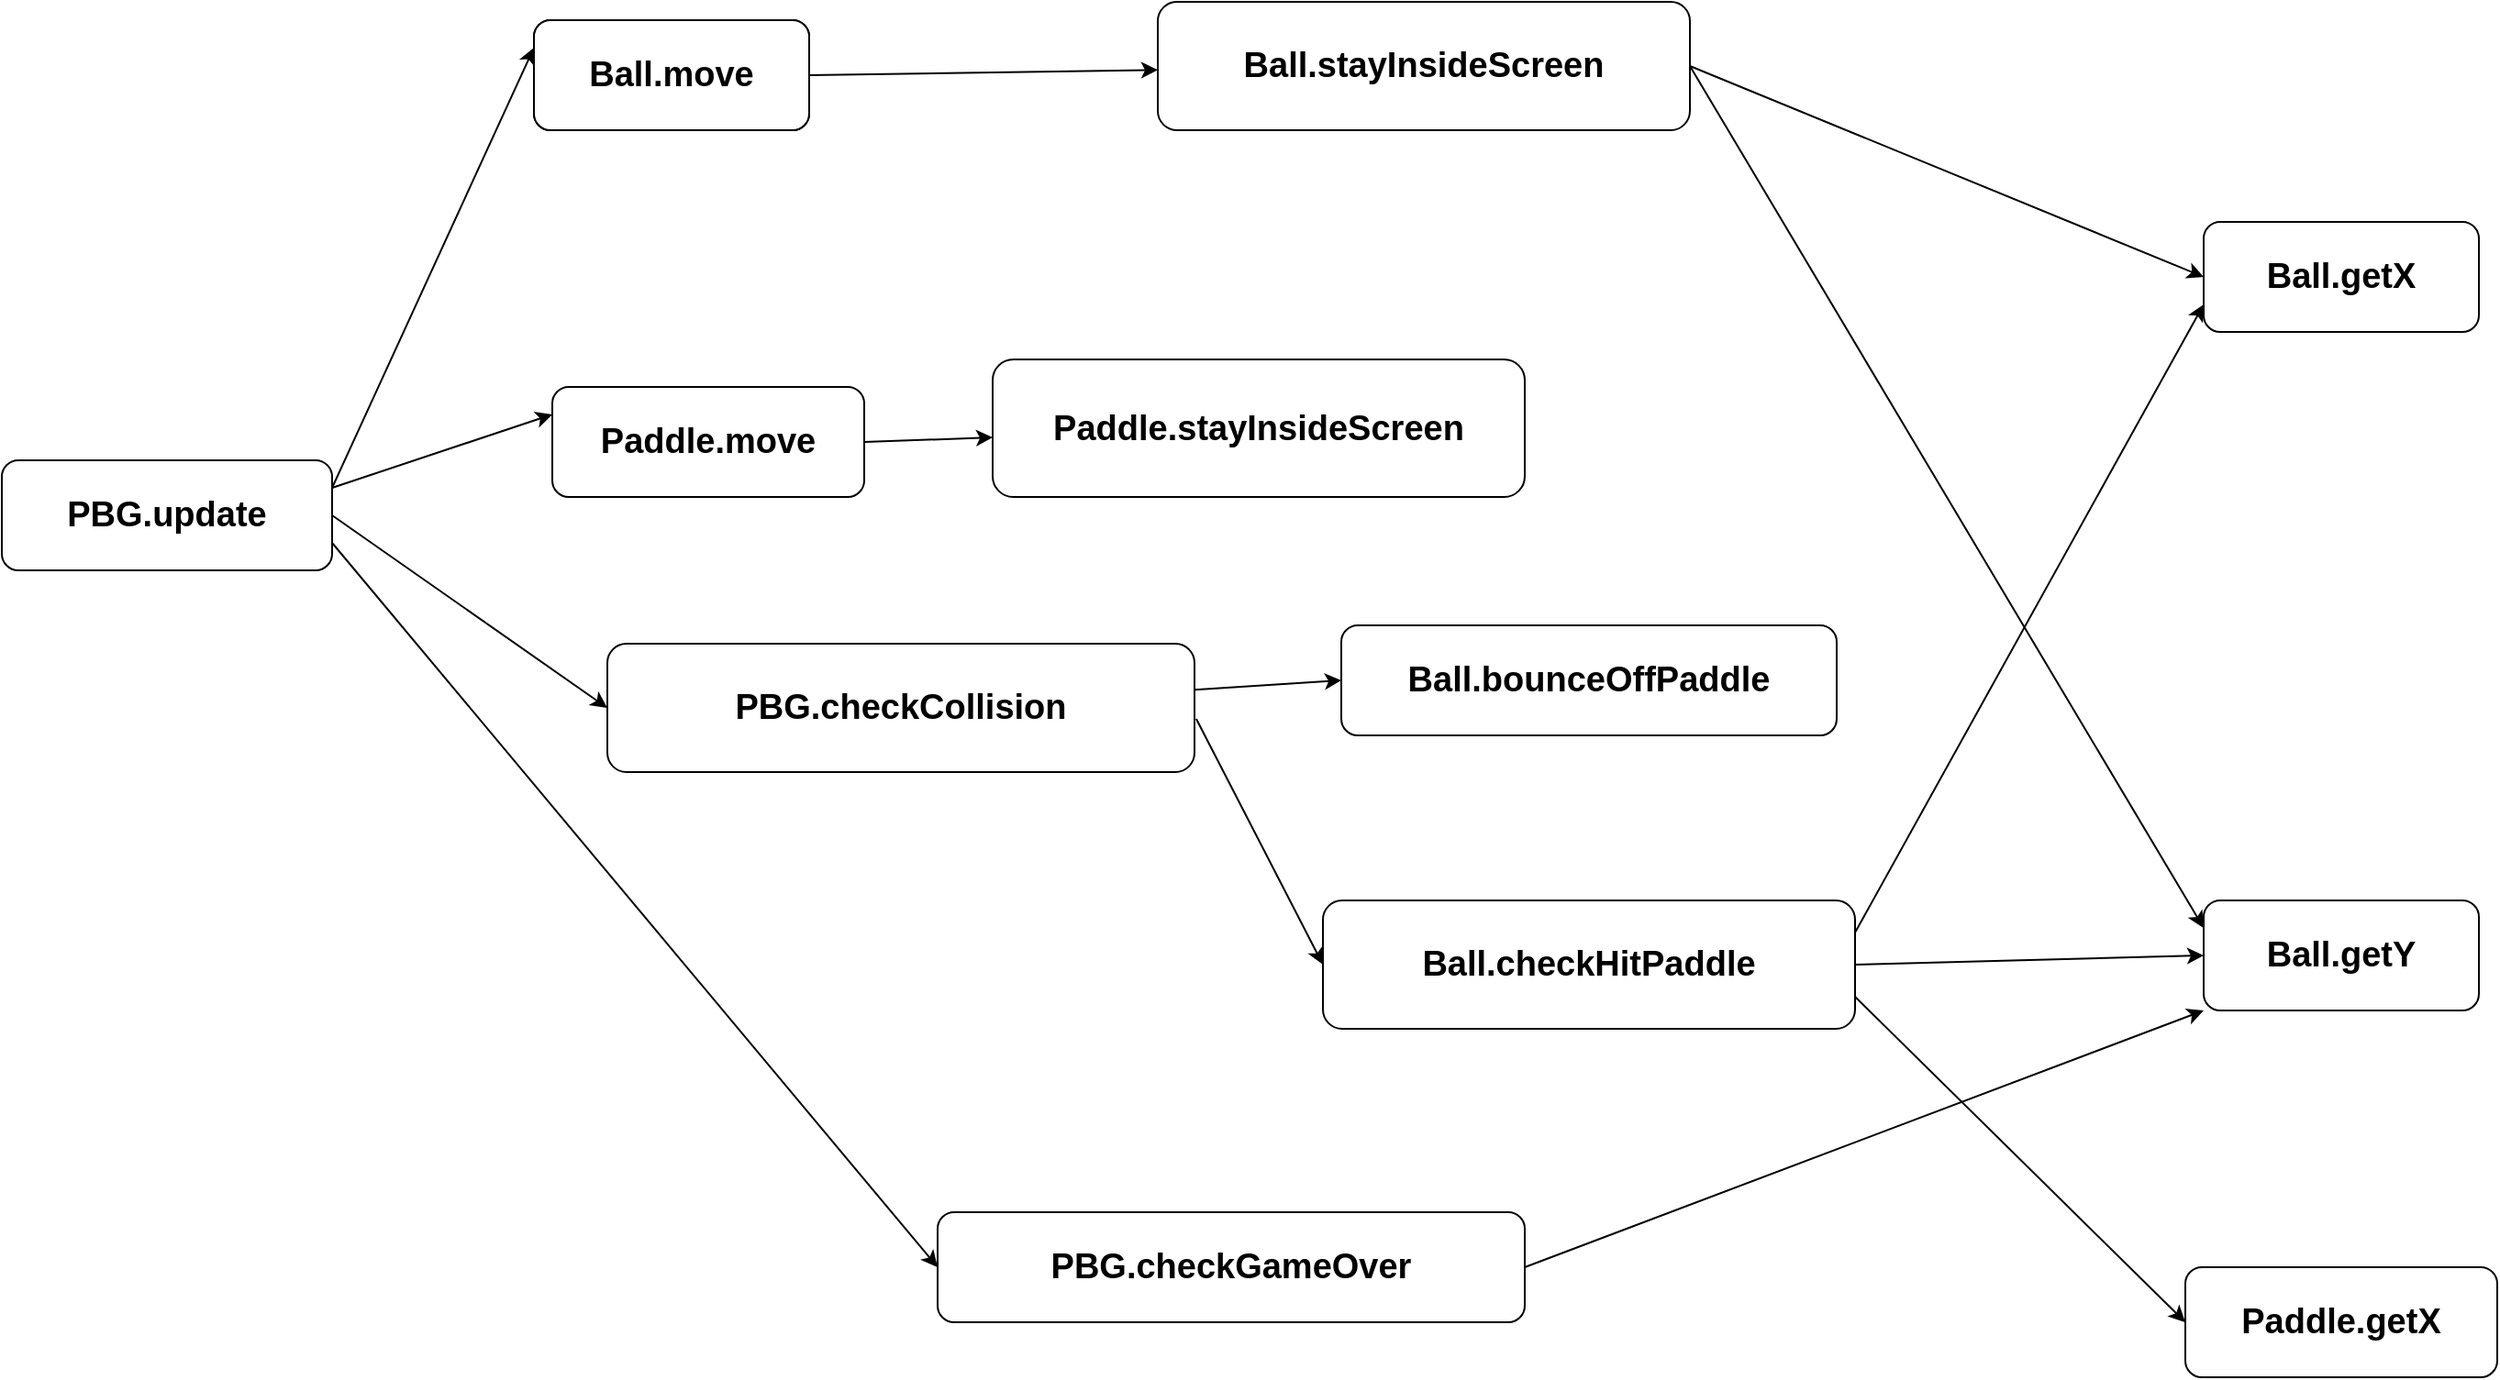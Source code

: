<mxfile version="21.7.5" type="github">
  <diagram name="Page-1" id="aBUQQrTjA3KN-3YnoUeh">
    <mxGraphModel dx="829" dy="1014" grid="1" gridSize="10" guides="1" tooltips="1" connect="1" arrows="1" fold="1" page="1" pageScale="1" pageWidth="4681" pageHeight="3300" math="0" shadow="0">
      <root>
        <mxCell id="0" />
        <mxCell id="1" parent="0" />
        <mxCell id="otyGOs-9u9ngAnOYmoYT-23" style="edgeStyle=none;shape=connector;rounded=0;orthogonalLoop=1;jettySize=auto;html=1;exitX=1;exitY=0.25;exitDx=0;exitDy=0;entryX=0;entryY=0.25;entryDx=0;entryDy=0;labelBackgroundColor=default;strokeColor=default;fontFamily=Helvetica;fontSize=11;fontColor=default;endArrow=classic;" parent="1" source="otyGOs-9u9ngAnOYmoYT-1" target="otyGOs-9u9ngAnOYmoYT-4" edge="1">
          <mxGeometry relative="1" as="geometry" />
        </mxCell>
        <mxCell id="otyGOs-9u9ngAnOYmoYT-24" style="edgeStyle=none;shape=connector;rounded=0;orthogonalLoop=1;jettySize=auto;html=1;exitX=1;exitY=0.25;exitDx=0;exitDy=0;entryX=0;entryY=0.25;entryDx=0;entryDy=0;labelBackgroundColor=default;strokeColor=default;fontFamily=Helvetica;fontSize=11;fontColor=default;endArrow=classic;" parent="1" source="otyGOs-9u9ngAnOYmoYT-1" target="otyGOs-9u9ngAnOYmoYT-8" edge="1">
          <mxGeometry relative="1" as="geometry" />
        </mxCell>
        <mxCell id="otyGOs-9u9ngAnOYmoYT-25" style="edgeStyle=none;shape=connector;rounded=0;orthogonalLoop=1;jettySize=auto;html=1;exitX=1;exitY=0.5;exitDx=0;exitDy=0;entryX=0;entryY=0.5;entryDx=0;entryDy=0;labelBackgroundColor=default;strokeColor=default;fontFamily=Helvetica;fontSize=11;fontColor=default;endArrow=classic;" parent="1" source="otyGOs-9u9ngAnOYmoYT-1" target="otyGOs-9u9ngAnOYmoYT-10" edge="1">
          <mxGeometry relative="1" as="geometry" />
        </mxCell>
        <mxCell id="otyGOs-9u9ngAnOYmoYT-31" style="edgeStyle=none;shape=connector;rounded=0;orthogonalLoop=1;jettySize=auto;html=1;exitX=1;exitY=0.75;exitDx=0;exitDy=0;labelBackgroundColor=default;strokeColor=default;fontFamily=Helvetica;fontSize=11;fontColor=default;endArrow=classic;entryX=0;entryY=0.5;entryDx=0;entryDy=0;" parent="1" source="otyGOs-9u9ngAnOYmoYT-1" target="otyGOs-9u9ngAnOYmoYT-30" edge="1">
          <mxGeometry relative="1" as="geometry">
            <mxPoint x="360" y="890" as="targetPoint" />
          </mxGeometry>
        </mxCell>
        <mxCell id="otyGOs-9u9ngAnOYmoYT-1" value="&lt;font size=&quot;1&quot; style=&quot;&quot;&gt;&lt;b style=&quot;font-size: 19px;&quot;&gt;PBG.update&lt;/b&gt;&lt;/font&gt;" style="rounded=1;whiteSpace=wrap;html=1;" parent="1" vertex="1">
          <mxGeometry x="40" y="330" width="180" height="60" as="geometry" />
        </mxCell>
        <mxCell id="otyGOs-9u9ngAnOYmoYT-3" value="&lt;span style=&quot;font-size: 17px;&quot;&gt;&lt;b&gt;Ball.move&lt;/b&gt;&lt;/span&gt;" style="rounded=1;whiteSpace=wrap;html=1;" parent="1" vertex="1">
          <mxGeometry x="330" y="90" width="150" height="60" as="geometry" />
        </mxCell>
        <mxCell id="otyGOs-9u9ngAnOYmoYT-22" style="edgeStyle=none;shape=connector;rounded=0;orthogonalLoop=1;jettySize=auto;html=1;exitX=1;exitY=0.5;exitDx=0;exitDy=0;labelBackgroundColor=default;strokeColor=default;fontFamily=Helvetica;fontSize=11;fontColor=default;endArrow=classic;" parent="1" source="otyGOs-9u9ngAnOYmoYT-4" target="otyGOs-9u9ngAnOYmoYT-5" edge="1">
          <mxGeometry relative="1" as="geometry" />
        </mxCell>
        <mxCell id="otyGOs-9u9ngAnOYmoYT-4" value="&lt;b style=&quot;&quot;&gt;&lt;font style=&quot;font-size: 19px;&quot;&gt;Ball.move&lt;/font&gt;&lt;/b&gt;" style="rounded=1;whiteSpace=wrap;html=1;" parent="1" vertex="1">
          <mxGeometry x="330" y="90" width="150" height="60" as="geometry" />
        </mxCell>
        <mxCell id="otyGOs-9u9ngAnOYmoYT-16" style="edgeStyle=none;shape=connector;rounded=0;orthogonalLoop=1;jettySize=auto;html=1;exitX=1;exitY=0.5;exitDx=0;exitDy=0;entryX=0;entryY=0.5;entryDx=0;entryDy=0;labelBackgroundColor=default;strokeColor=default;fontFamily=Helvetica;fontSize=11;fontColor=default;endArrow=classic;" parent="1" source="otyGOs-9u9ngAnOYmoYT-5" target="otyGOs-9u9ngAnOYmoYT-6" edge="1">
          <mxGeometry relative="1" as="geometry" />
        </mxCell>
        <mxCell id="otyGOs-9u9ngAnOYmoYT-17" style="edgeStyle=none;shape=connector;rounded=0;orthogonalLoop=1;jettySize=auto;html=1;exitX=1;exitY=0.5;exitDx=0;exitDy=0;entryX=0;entryY=0.25;entryDx=0;entryDy=0;labelBackgroundColor=default;strokeColor=default;fontFamily=Helvetica;fontSize=11;fontColor=default;endArrow=classic;" parent="1" source="otyGOs-9u9ngAnOYmoYT-5" target="otyGOs-9u9ngAnOYmoYT-7" edge="1">
          <mxGeometry relative="1" as="geometry" />
        </mxCell>
        <mxCell id="otyGOs-9u9ngAnOYmoYT-5" value="&lt;b style=&quot;&quot;&gt;&lt;font style=&quot;font-size: 19px;&quot;&gt;Ball.stayInsideScreen&lt;/font&gt;&lt;font style=&quot;font-size: 15px;&quot;&gt;&lt;br&gt;&lt;/font&gt;&lt;/b&gt;" style="rounded=1;whiteSpace=wrap;html=1;" parent="1" vertex="1">
          <mxGeometry x="670" y="80" width="290" height="70" as="geometry" />
        </mxCell>
        <mxCell id="otyGOs-9u9ngAnOYmoYT-6" value="&lt;b style=&quot;&quot;&gt;&lt;font style=&quot;font-size: 19px;&quot;&gt;Ball.getX&lt;/font&gt;&lt;/b&gt;" style="rounded=1;whiteSpace=wrap;html=1;" parent="1" vertex="1">
          <mxGeometry x="1240" y="200" width="150" height="60" as="geometry" />
        </mxCell>
        <mxCell id="otyGOs-9u9ngAnOYmoYT-7" value="&lt;b style=&quot;&quot;&gt;&lt;font style=&quot;font-size: 19px;&quot;&gt;Ball.getY&lt;/font&gt;&lt;/b&gt;" style="rounded=1;whiteSpace=wrap;html=1;" parent="1" vertex="1">
          <mxGeometry x="1240" y="570" width="150" height="60" as="geometry" />
        </mxCell>
        <mxCell id="otyGOs-9u9ngAnOYmoYT-20" style="edgeStyle=none;shape=connector;rounded=0;orthogonalLoop=1;jettySize=auto;html=1;exitX=1;exitY=0.5;exitDx=0;exitDy=0;labelBackgroundColor=default;strokeColor=default;fontFamily=Helvetica;fontSize=11;fontColor=default;endArrow=classic;" parent="1" source="otyGOs-9u9ngAnOYmoYT-8" target="otyGOs-9u9ngAnOYmoYT-9" edge="1">
          <mxGeometry relative="1" as="geometry" />
        </mxCell>
        <mxCell id="otyGOs-9u9ngAnOYmoYT-8" value="&lt;b style=&quot;&quot;&gt;&lt;font style=&quot;font-size: 19px;&quot;&gt;Paddle.move&lt;/font&gt;&lt;/b&gt;" style="rounded=1;whiteSpace=wrap;html=1;" parent="1" vertex="1">
          <mxGeometry x="340" y="290" width="170" height="60" as="geometry" />
        </mxCell>
        <mxCell id="otyGOs-9u9ngAnOYmoYT-9" value="&lt;b style=&quot;&quot;&gt;&lt;font style=&quot;font-size: 19px;&quot;&gt;Paddle.stayInsideScreen&lt;/font&gt;&lt;font style=&quot;font-size: 15px;&quot;&gt;&lt;br&gt;&lt;/font&gt;&lt;/b&gt;" style="rounded=1;whiteSpace=wrap;html=1;" parent="1" vertex="1">
          <mxGeometry x="580" y="275" width="290" height="75" as="geometry" />
        </mxCell>
        <mxCell id="otyGOs-9u9ngAnOYmoYT-26" style="edgeStyle=none;shape=connector;rounded=0;orthogonalLoop=1;jettySize=auto;html=1;exitX=1.003;exitY=0.586;exitDx=0;exitDy=0;entryX=0;entryY=0.5;entryDx=0;entryDy=0;labelBackgroundColor=default;strokeColor=default;fontFamily=Helvetica;fontSize=11;fontColor=default;endArrow=classic;exitPerimeter=0;" parent="1" source="otyGOs-9u9ngAnOYmoYT-10" target="otyGOs-9u9ngAnOYmoYT-11" edge="1">
          <mxGeometry relative="1" as="geometry" />
        </mxCell>
        <mxCell id="otyGOs-9u9ngAnOYmoYT-29" style="edgeStyle=none;shape=connector;rounded=0;orthogonalLoop=1;jettySize=auto;html=1;exitX=1;exitY=0.359;exitDx=0;exitDy=0;entryX=0;entryY=0.5;entryDx=0;entryDy=0;labelBackgroundColor=default;strokeColor=default;fontFamily=Helvetica;fontSize=11;fontColor=default;endArrow=classic;exitPerimeter=0;" parent="1" source="otyGOs-9u9ngAnOYmoYT-10" target="otyGOs-9u9ngAnOYmoYT-28" edge="1">
          <mxGeometry relative="1" as="geometry" />
        </mxCell>
        <mxCell id="otyGOs-9u9ngAnOYmoYT-10" value="&lt;font style=&quot;font-size: 15px;&quot;&gt;&lt;b style=&quot;&quot;&gt;&lt;font style=&quot;font-size: 19px;&quot;&gt;PBG.checkCollision&lt;/font&gt;&lt;br&gt;&lt;/b&gt;&lt;/font&gt;" style="rounded=1;whiteSpace=wrap;html=1;" parent="1" vertex="1">
          <mxGeometry x="370" y="430" width="320" height="70" as="geometry" />
        </mxCell>
        <mxCell id="otyGOs-9u9ngAnOYmoYT-14" style="orthogonalLoop=1;jettySize=auto;html=1;exitX=1;exitY=0.25;exitDx=0;exitDy=0;entryX=0;entryY=0.75;entryDx=0;entryDy=0;strokeColor=default;rounded=0;" parent="1" source="otyGOs-9u9ngAnOYmoYT-11" target="otyGOs-9u9ngAnOYmoYT-6" edge="1">
          <mxGeometry relative="1" as="geometry" />
        </mxCell>
        <mxCell id="otyGOs-9u9ngAnOYmoYT-15" style="rounded=0;orthogonalLoop=1;jettySize=auto;html=1;exitX=1;exitY=0.5;exitDx=0;exitDy=0;entryX=0;entryY=0.5;entryDx=0;entryDy=0;" parent="1" source="otyGOs-9u9ngAnOYmoYT-11" target="otyGOs-9u9ngAnOYmoYT-7" edge="1">
          <mxGeometry relative="1" as="geometry">
            <mxPoint x="1330" y="330" as="targetPoint" />
          </mxGeometry>
        </mxCell>
        <mxCell id="otyGOs-9u9ngAnOYmoYT-18" style="edgeStyle=none;shape=connector;rounded=0;orthogonalLoop=1;jettySize=auto;html=1;exitX=1;exitY=0.75;exitDx=0;exitDy=0;entryX=0;entryY=0.5;entryDx=0;entryDy=0;labelBackgroundColor=default;strokeColor=default;fontFamily=Helvetica;fontSize=11;fontColor=default;endArrow=classic;" parent="1" source="otyGOs-9u9ngAnOYmoYT-11" target="otyGOs-9u9ngAnOYmoYT-19" edge="1">
          <mxGeometry relative="1" as="geometry">
            <mxPoint x="1190" y="680" as="targetPoint" />
          </mxGeometry>
        </mxCell>
        <mxCell id="otyGOs-9u9ngAnOYmoYT-11" value="&lt;b style=&quot;&quot;&gt;&lt;font style=&quot;font-size: 19px;&quot;&gt;Ball.checkHitPaddle&lt;/font&gt;&lt;font style=&quot;font-size: 15px;&quot;&gt;&lt;br&gt;&lt;/font&gt;&lt;/b&gt;" style="rounded=1;whiteSpace=wrap;html=1;" parent="1" vertex="1">
          <mxGeometry x="760" y="570" width="290" height="70" as="geometry" />
        </mxCell>
        <mxCell id="otyGOs-9u9ngAnOYmoYT-19" value="&lt;b style=&quot;&quot;&gt;&lt;font style=&quot;font-size: 19px;&quot;&gt;Paddle.getX&lt;/font&gt;&lt;/b&gt;" style="rounded=1;whiteSpace=wrap;html=1;" parent="1" vertex="1">
          <mxGeometry x="1230" y="770" width="170" height="60" as="geometry" />
        </mxCell>
        <mxCell id="otyGOs-9u9ngAnOYmoYT-28" value="&lt;b style=&quot;&quot;&gt;&lt;font style=&quot;font-size: 19px;&quot;&gt;Ball.bounceOffPaddle&lt;/font&gt;&lt;/b&gt;" style="rounded=1;whiteSpace=wrap;html=1;" parent="1" vertex="1">
          <mxGeometry x="770" y="420" width="270" height="60" as="geometry" />
        </mxCell>
        <mxCell id="otyGOs-9u9ngAnOYmoYT-33" style="edgeStyle=none;shape=connector;rounded=0;orthogonalLoop=1;jettySize=auto;html=1;exitX=1;exitY=0.5;exitDx=0;exitDy=0;entryX=0;entryY=1;entryDx=0;entryDy=0;labelBackgroundColor=default;strokeColor=default;fontFamily=Helvetica;fontSize=11;fontColor=default;endArrow=classic;" parent="1" source="otyGOs-9u9ngAnOYmoYT-30" target="otyGOs-9u9ngAnOYmoYT-7" edge="1">
          <mxGeometry relative="1" as="geometry" />
        </mxCell>
        <mxCell id="otyGOs-9u9ngAnOYmoYT-30" value="&lt;font style=&quot;font-size: 15px;&quot;&gt;&lt;b style=&quot;&quot;&gt;&lt;font style=&quot;font-size: 19px;&quot;&gt;PBG.checkGameOver&lt;/font&gt;&lt;br&gt;&lt;/b&gt;&lt;/font&gt;" style="rounded=1;whiteSpace=wrap;html=1;" parent="1" vertex="1">
          <mxGeometry x="550" y="740" width="320" height="60" as="geometry" />
        </mxCell>
      </root>
    </mxGraphModel>
  </diagram>
</mxfile>
